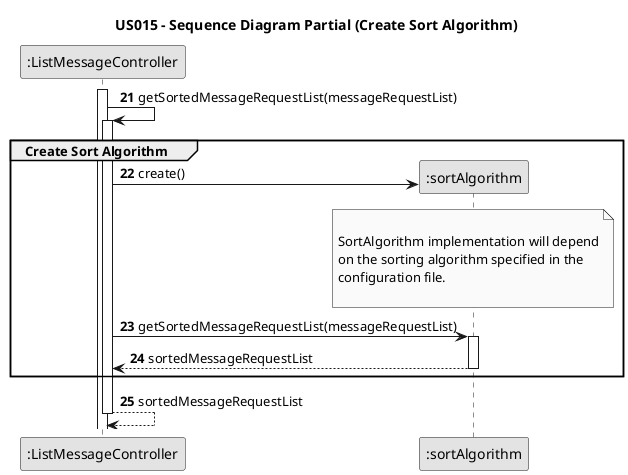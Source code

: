 @startuml
skinparam monochrome true
skinparam packageStyle rectangle
skinparam shadowing false

autonumber 21

title US015 - Sequence Diagram Partial (Create Sort Algorithm)

'hide footbox

participant ":ListMessageController" as CTRL
participant ":sortAlgorithm" as STALG

activate CTRL
 CTRL -> CTRL : getSortedMessageRequestList(messageRequestList)
            activate CTRL


group Create Sort Algorithm
CTRL ->  STALG** : create()

            note over STALG

            SortAlgorithm implementation will depend
            on the sorting algorithm specified in the
            configuration file.

            end note

            CTRL -> STALG :getSortedMessageRequestList(messageRequestList)
            activate STALG

            STALG --> CTRL : sortedMessageRequestList
            deactivate STALG

            end

            CTRL --> CTRL : sortedMessageRequestList
                        deactivate CTRL


@enduml